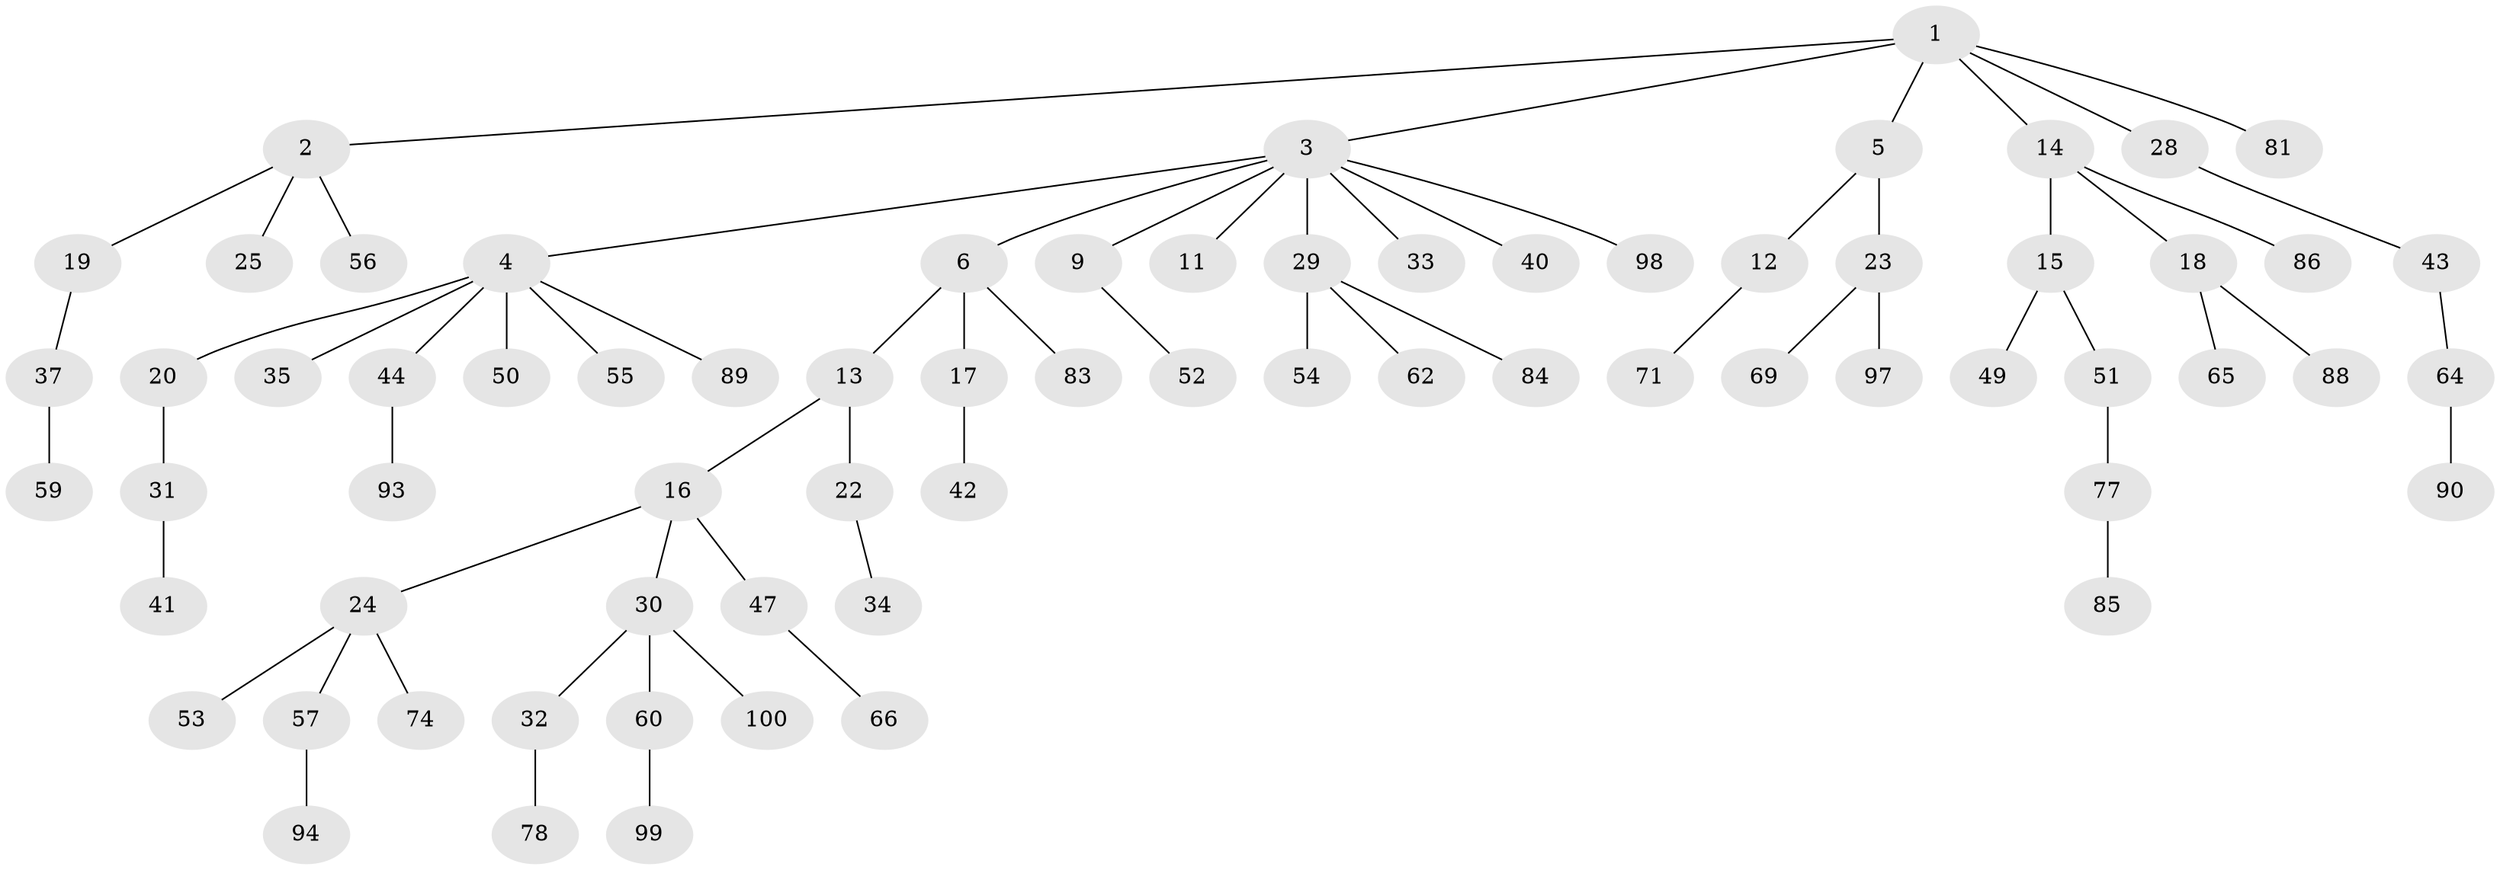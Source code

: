 // original degree distribution, {6: 0.02, 5: 0.05, 4: 0.05, 2: 0.25, 3: 0.14, 1: 0.49}
// Generated by graph-tools (version 1.1) at 2025/11/02/21/25 10:11:10]
// undirected, 70 vertices, 69 edges
graph export_dot {
graph [start="1"]
  node [color=gray90,style=filled];
  1 [super="+7"];
  2 [super="+73"];
  3 [super="+8"];
  4 [super="+10"];
  5 [super="+36"];
  6 [super="+63"];
  9 [super="+38"];
  11;
  12 [super="+91"];
  13 [super="+80"];
  14 [super="+96"];
  15 [super="+21"];
  16 [super="+76"];
  17;
  18 [super="+58"];
  19 [super="+75"];
  20 [super="+26"];
  22 [super="+68"];
  23 [super="+95"];
  24 [super="+27"];
  25;
  28 [super="+39"];
  29 [super="+45"];
  30 [super="+46"];
  31;
  32 [super="+48"];
  33;
  34;
  35;
  37;
  40 [super="+61"];
  41;
  42 [super="+70"];
  43;
  44;
  47 [super="+79"];
  49;
  50;
  51 [super="+67"];
  52;
  53;
  54;
  55;
  56;
  57;
  59;
  60 [super="+92"];
  62;
  64 [super="+82"];
  65;
  66;
  69;
  71 [super="+72"];
  74;
  77 [super="+87"];
  78;
  81;
  83;
  84;
  85;
  86;
  88;
  89;
  90;
  93;
  94;
  97;
  98;
  99;
  100;
  1 -- 2;
  1 -- 3;
  1 -- 5;
  1 -- 28;
  1 -- 81;
  1 -- 14;
  2 -- 19;
  2 -- 25;
  2 -- 56;
  3 -- 4;
  3 -- 6;
  3 -- 11;
  3 -- 98;
  3 -- 33;
  3 -- 40;
  3 -- 9;
  3 -- 29;
  4 -- 35;
  4 -- 50;
  4 -- 20;
  4 -- 55;
  4 -- 89;
  4 -- 44;
  5 -- 12;
  5 -- 23;
  6 -- 13;
  6 -- 17;
  6 -- 83;
  9 -- 52;
  12 -- 71;
  13 -- 16;
  13 -- 22;
  14 -- 15;
  14 -- 18;
  14 -- 86;
  15 -- 49;
  15 -- 51;
  16 -- 24;
  16 -- 30;
  16 -- 47;
  17 -- 42;
  18 -- 65;
  18 -- 88;
  19 -- 37;
  20 -- 31;
  22 -- 34;
  23 -- 69;
  23 -- 97;
  24 -- 57;
  24 -- 74;
  24 -- 53;
  28 -- 43;
  29 -- 84;
  29 -- 54;
  29 -- 62;
  30 -- 32;
  30 -- 60;
  30 -- 100;
  31 -- 41;
  32 -- 78;
  37 -- 59;
  43 -- 64;
  44 -- 93;
  47 -- 66;
  51 -- 77;
  57 -- 94;
  60 -- 99;
  64 -- 90;
  77 -- 85;
}
